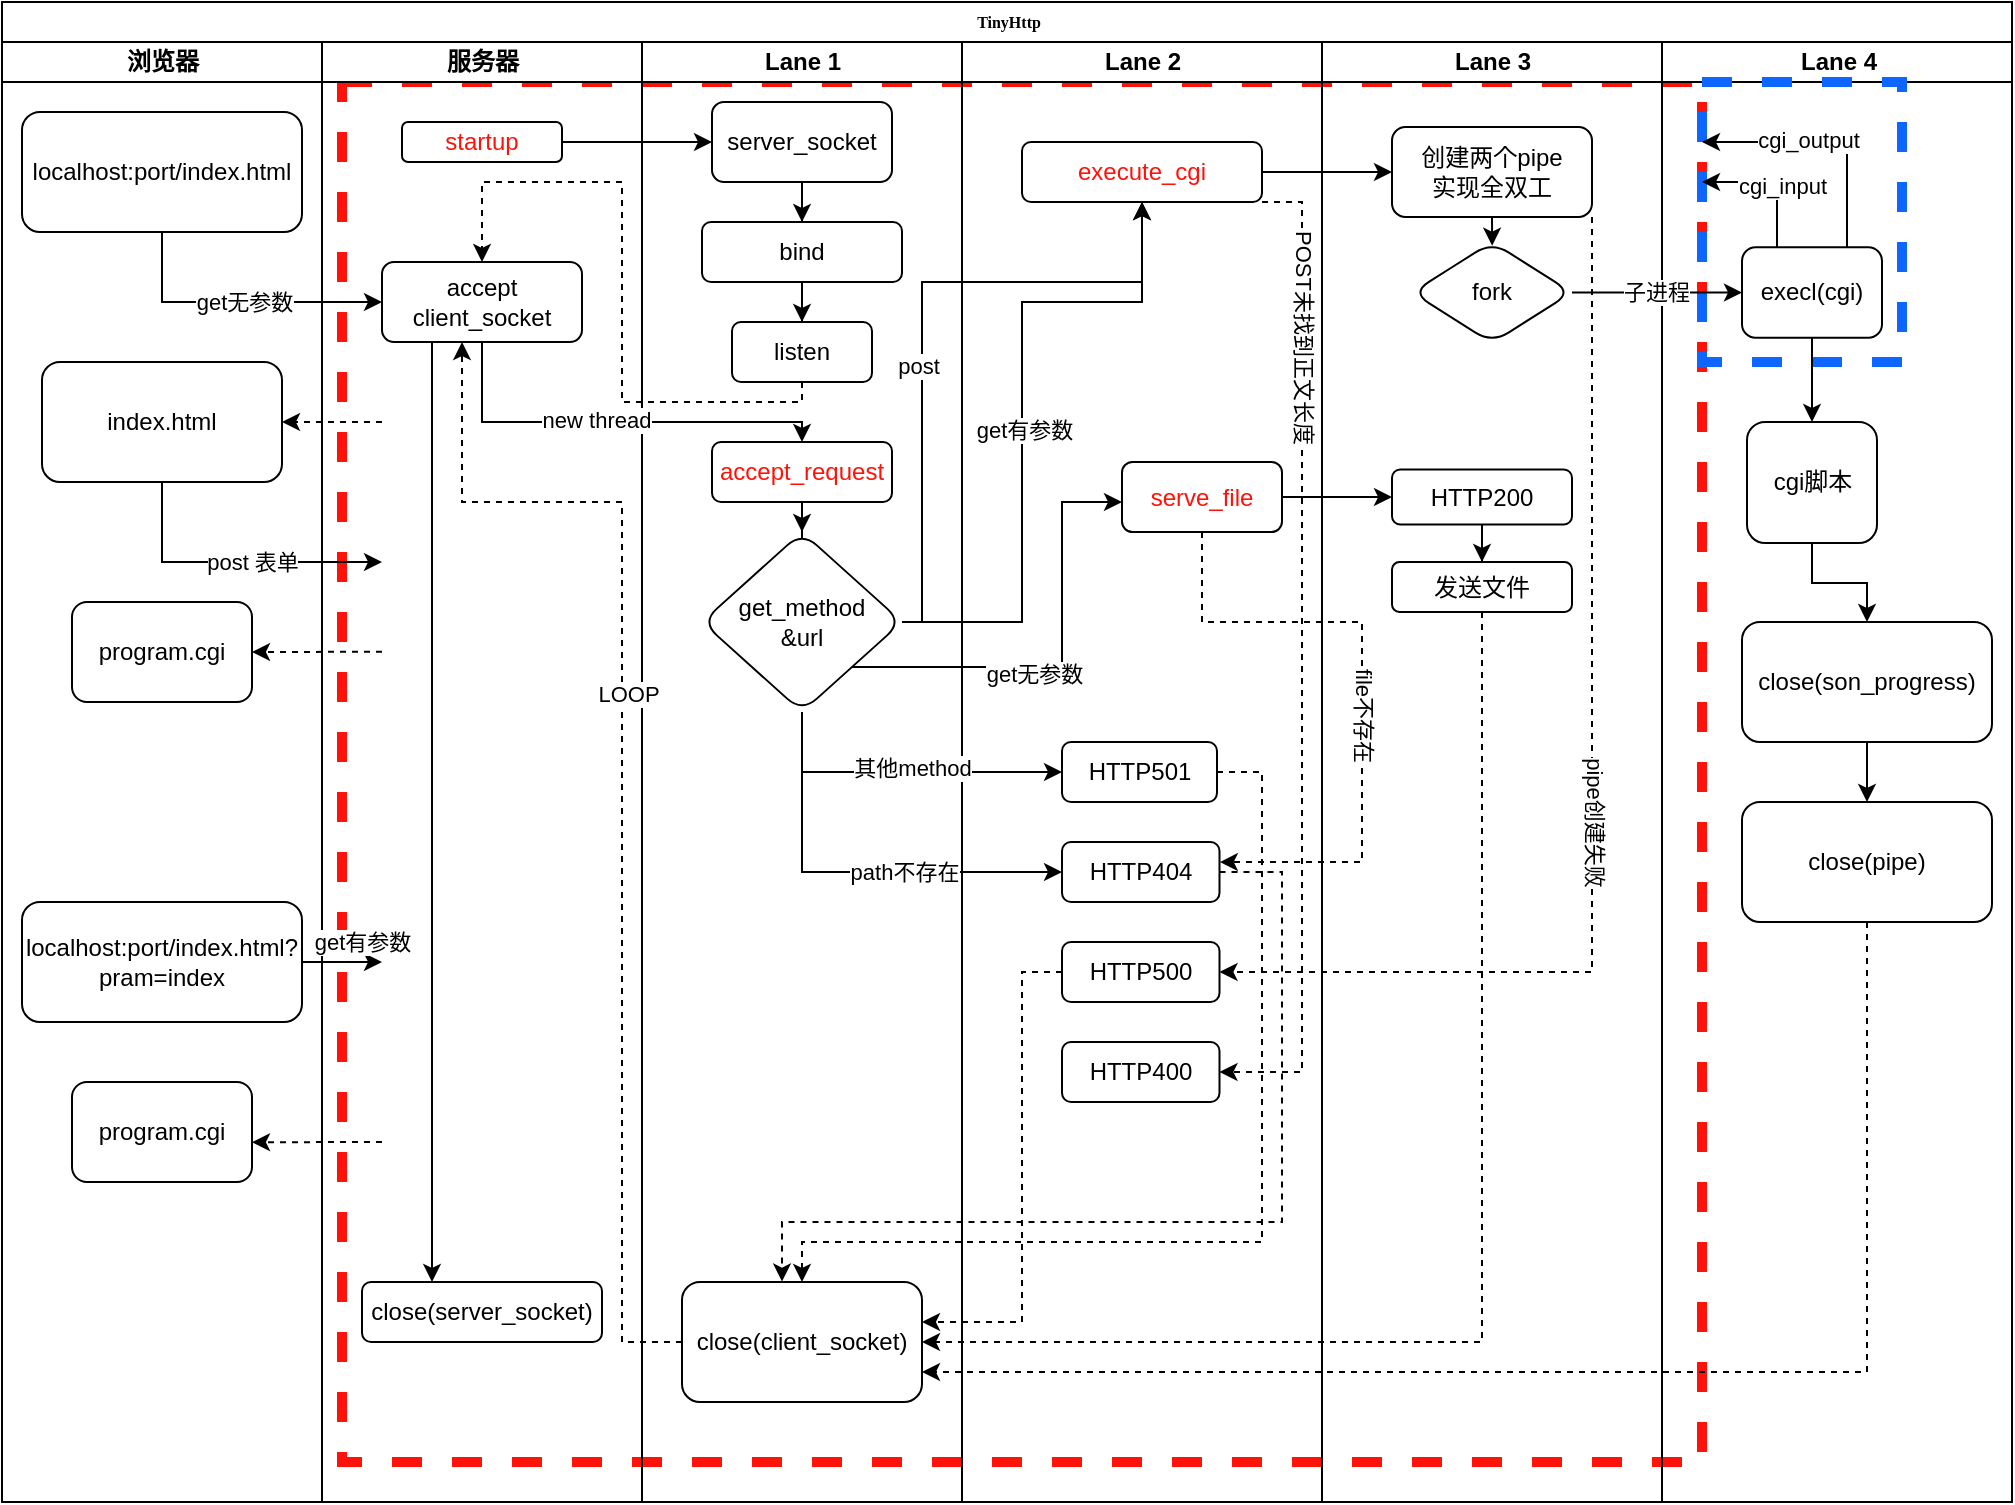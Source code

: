 <mxfile version="21.1.2" type="device">
  <diagram name="Page-1" id="74e2e168-ea6b-b213-b513-2b3c1d86103e">
    <mxGraphModel dx="1283" dy="965" grid="1" gridSize="10" guides="1" tooltips="1" connect="1" arrows="1" fold="1" page="1" pageScale="1" pageWidth="1100" pageHeight="850" background="none" math="0" shadow="0">
      <root>
        <mxCell id="0" />
        <mxCell id="1" parent="0" />
        <mxCell id="Nf1-AD8q59cpjWu1A0Cz-98" value="" style="rounded=0;whiteSpace=wrap;html=1;fillColor=none;strokeColor=#FF120A;dashed=1;strokeWidth=5;movable=0;resizable=0;rotatable=0;deletable=0;editable=0;locked=1;connectable=0;" vertex="1" parent="1">
          <mxGeometry x="240" y="80" width="680" height="690" as="geometry" />
        </mxCell>
        <mxCell id="77e6c97f196da883-1" value="TinyHttp" style="swimlane;html=1;childLayout=stackLayout;startSize=20;rounded=0;shadow=0;labelBackgroundColor=none;strokeWidth=1;fontFamily=Verdana;fontSize=8;align=center;" parent="1" vertex="1">
          <mxGeometry x="70" y="40" width="1005" height="750" as="geometry" />
        </mxCell>
        <mxCell id="77e6c97f196da883-2" value="浏览器" style="swimlane;html=1;startSize=20;" parent="77e6c97f196da883-1" vertex="1">
          <mxGeometry y="20" width="160" height="730" as="geometry" />
        </mxCell>
        <mxCell id="Nf1-AD8q59cpjWu1A0Cz-116" value="localhost:port/index.html" style="rounded=1;whiteSpace=wrap;html=1;" vertex="1" parent="77e6c97f196da883-2">
          <mxGeometry x="10" y="35" width="140" height="60" as="geometry" />
        </mxCell>
        <mxCell id="Nf1-AD8q59cpjWu1A0Cz-123" style="edgeStyle=orthogonalEdgeStyle;rounded=0;orthogonalLoop=1;jettySize=auto;html=1;exitX=0.5;exitY=1;exitDx=0;exitDy=0;" edge="1" parent="77e6c97f196da883-2" source="Nf1-AD8q59cpjWu1A0Cz-121">
          <mxGeometry relative="1" as="geometry">
            <mxPoint x="190" y="260" as="targetPoint" />
            <Array as="points">
              <mxPoint x="80" y="260" />
            </Array>
          </mxGeometry>
        </mxCell>
        <mxCell id="Nf1-AD8q59cpjWu1A0Cz-124" value="post 表单" style="edgeLabel;html=1;align=center;verticalAlign=middle;resizable=0;points=[];" vertex="1" connectable="0" parent="Nf1-AD8q59cpjWu1A0Cz-123">
          <mxGeometry x="-0.137" y="-3" relative="1" as="geometry">
            <mxPoint x="20" y="-3" as="offset" />
          </mxGeometry>
        </mxCell>
        <mxCell id="Nf1-AD8q59cpjWu1A0Cz-121" value="index.html" style="rounded=1;whiteSpace=wrap;html=1;" vertex="1" parent="77e6c97f196da883-2">
          <mxGeometry x="20" y="160" width="120" height="60" as="geometry" />
        </mxCell>
        <mxCell id="Nf1-AD8q59cpjWu1A0Cz-126" value="program.cgi" style="rounded=1;whiteSpace=wrap;html=1;" vertex="1" parent="77e6c97f196da883-2">
          <mxGeometry x="35" y="280" width="90" height="50" as="geometry" />
        </mxCell>
        <mxCell id="Nf1-AD8q59cpjWu1A0Cz-128" value="localhost:port/index.html?pram=index" style="rounded=1;whiteSpace=wrap;html=1;" vertex="1" parent="77e6c97f196da883-2">
          <mxGeometry x="10" y="430" width="140" height="60" as="geometry" />
        </mxCell>
        <mxCell id="Nf1-AD8q59cpjWu1A0Cz-130" value="program.cgi" style="rounded=1;whiteSpace=wrap;html=1;" vertex="1" parent="77e6c97f196da883-2">
          <mxGeometry x="35" y="520" width="90" height="50" as="geometry" />
        </mxCell>
        <mxCell id="77e6c97f196da883-39" style="edgeStyle=orthogonalEdgeStyle;rounded=1;html=1;labelBackgroundColor=none;startArrow=none;startFill=0;startSize=5;endArrow=classicThin;endFill=1;endSize=5;jettySize=auto;orthogonalLoop=1;strokeWidth=1;fontFamily=Verdana;fontSize=8" parent="77e6c97f196da883-1" source="77e6c97f196da883-20" edge="1">
          <mxGeometry relative="1" as="geometry">
            <mxPoint x="670" y="690" as="targetPoint" />
          </mxGeometry>
        </mxCell>
        <mxCell id="77e6c97f196da883-40" style="edgeStyle=orthogonalEdgeStyle;rounded=1;html=1;labelBackgroundColor=none;startArrow=none;startFill=0;startSize=5;endArrow=classicThin;endFill=1;endSize=5;jettySize=auto;orthogonalLoop=1;strokeWidth=1;fontFamily=Verdana;fontSize=8" parent="77e6c97f196da883-1" target="77e6c97f196da883-24" edge="1">
          <mxGeometry relative="1" as="geometry">
            <mxPoint x="770" y="690" as="sourcePoint" />
          </mxGeometry>
        </mxCell>
        <mxCell id="107ba76e4e335f99-1" style="edgeStyle=orthogonalEdgeStyle;rounded=1;html=1;labelBackgroundColor=none;startArrow=none;startFill=0;startSize=5;endArrow=classicThin;endFill=1;endSize=5;jettySize=auto;orthogonalLoop=1;strokeWidth=1;fontFamily=Verdana;fontSize=8" parent="77e6c97f196da883-1" target="77e6c97f196da883-18" edge="1">
          <mxGeometry relative="1" as="geometry">
            <mxPoint x="610" y="450" as="sourcePoint" />
          </mxGeometry>
        </mxCell>
        <mxCell id="107ba76e4e335f99-2" style="edgeStyle=orthogonalEdgeStyle;rounded=1;html=1;labelBackgroundColor=none;startArrow=none;startFill=0;startSize=5;endArrow=classicThin;endFill=1;endSize=5;jettySize=auto;orthogonalLoop=1;strokeWidth=1;fontFamily=Verdana;fontSize=8" parent="77e6c97f196da883-1" target="77e6c97f196da883-14" edge="1">
          <mxGeometry relative="1" as="geometry">
            <Array as="points">
              <mxPoint x="660" y="610" />
              <mxPoint x="660" y="550" />
              <mxPoint x="400" y="550" />
            </Array>
            <mxPoint x="670" y="610" as="sourcePoint" />
          </mxGeometry>
        </mxCell>
        <mxCell id="107ba76e4e335f99-3" style="edgeStyle=orthogonalEdgeStyle;rounded=1;html=1;labelBackgroundColor=none;startArrow=none;startFill=0;startSize=5;endArrow=classicThin;endFill=1;endSize=5;jettySize=auto;orthogonalLoop=1;strokeColor=#000000;strokeWidth=1;fontFamily=Verdana;fontSize=8;fontColor=#000000;" parent="77e6c97f196da883-1" source="77e6c97f196da883-22" edge="1">
          <mxGeometry relative="1" as="geometry">
            <mxPoint x="610" y="610" as="targetPoint" />
          </mxGeometry>
        </mxCell>
        <mxCell id="107ba76e4e335f99-5" style="edgeStyle=orthogonalEdgeStyle;rounded=1;html=1;labelBackgroundColor=none;startArrow=none;startFill=0;startSize=5;endArrow=classicThin;endFill=1;endSize=5;jettySize=auto;orthogonalLoop=1;strokeWidth=1;fontFamily=Verdana;fontSize=8" parent="77e6c97f196da883-1" target="77e6c97f196da883-19" edge="1">
          <mxGeometry relative="1" as="geometry">
            <Array as="points">
              <mxPoint x="80" y="650" />
              <mxPoint x="490" y="650" />
              <mxPoint x="490" y="610" />
            </Array>
            <mxPoint x="80" y="640" as="sourcePoint" />
          </mxGeometry>
        </mxCell>
        <mxCell id="107ba76e4e335f99-6" style="edgeStyle=orthogonalEdgeStyle;rounded=1;html=1;labelBackgroundColor=none;startArrow=none;startFill=0;startSize=5;endArrow=classicThin;endFill=1;endSize=5;jettySize=auto;orthogonalLoop=1;strokeWidth=1;fontFamily=Verdana;fontSize=8" parent="77e6c97f196da883-1" source="77e6c97f196da883-14" edge="1">
          <mxGeometry relative="1" as="geometry">
            <mxPoint x="510" y="610" as="targetPoint" />
          </mxGeometry>
        </mxCell>
        <mxCell id="77e6c97f196da883-3" value="服务器" style="swimlane;html=1;startSize=20;" parent="77e6c97f196da883-1" vertex="1">
          <mxGeometry x="160" y="20" width="160" height="730" as="geometry" />
        </mxCell>
        <mxCell id="Nf1-AD8q59cpjWu1A0Cz-1" value="&lt;font color=&quot;#ff120a&quot;&gt;startup&lt;/font&gt;" style="rounded=1;whiteSpace=wrap;html=1;" vertex="1" parent="77e6c97f196da883-3">
          <mxGeometry x="40" y="40" width="80" height="20" as="geometry" />
        </mxCell>
        <mxCell id="Nf1-AD8q59cpjWu1A0Cz-49" value="" style="edgeStyle=orthogonalEdgeStyle;rounded=0;orthogonalLoop=1;jettySize=auto;html=1;exitX=0.25;exitY=1;exitDx=0;exitDy=0;" edge="1" parent="77e6c97f196da883-3" source="Nf1-AD8q59cpjWu1A0Cz-8" target="Nf1-AD8q59cpjWu1A0Cz-48">
          <mxGeometry relative="1" as="geometry">
            <Array as="points">
              <mxPoint x="55" y="380" />
              <mxPoint x="55" y="380" />
            </Array>
          </mxGeometry>
        </mxCell>
        <mxCell id="Nf1-AD8q59cpjWu1A0Cz-8" value="accept&lt;br&gt;client_socket" style="whiteSpace=wrap;html=1;rounded=1;" vertex="1" parent="77e6c97f196da883-3">
          <mxGeometry x="30" y="110" width="100" height="40" as="geometry" />
        </mxCell>
        <mxCell id="Nf1-AD8q59cpjWu1A0Cz-48" value="close(server_socket)" style="whiteSpace=wrap;html=1;rounded=1;" vertex="1" parent="77e6c97f196da883-3">
          <mxGeometry x="20" y="620" width="120" height="30" as="geometry" />
        </mxCell>
        <mxCell id="Nf1-AD8q59cpjWu1A0Cz-125" value="" style="endArrow=classic;html=1;rounded=0;dashed=1;entryX=1;entryY=0.5;entryDx=0;entryDy=0;" edge="1" parent="77e6c97f196da883-3" target="Nf1-AD8q59cpjWu1A0Cz-126">
          <mxGeometry width="50" height="50" relative="1" as="geometry">
            <mxPoint x="30" y="304.88" as="sourcePoint" />
            <mxPoint x="-25" y="305.12" as="targetPoint" />
            <Array as="points">
              <mxPoint x="30" y="304.88" />
            </Array>
          </mxGeometry>
        </mxCell>
        <mxCell id="Nf1-AD8q59cpjWu1A0Cz-131" value="" style="endArrow=classic;html=1;rounded=0;dashed=1;entryX=1;entryY=0.5;entryDx=0;entryDy=0;" edge="1" parent="77e6c97f196da883-3">
          <mxGeometry width="50" height="50" relative="1" as="geometry">
            <mxPoint x="30" y="550" as="sourcePoint" />
            <mxPoint x="-35" y="550.12" as="targetPoint" />
            <Array as="points">
              <mxPoint x="30" y="550" />
            </Array>
          </mxGeometry>
        </mxCell>
        <mxCell id="77e6c97f196da883-4" value="Lane 1" style="swimlane;html=1;startSize=20;" parent="77e6c97f196da883-1" vertex="1">
          <mxGeometry x="320" y="20" width="160" height="730" as="geometry" />
        </mxCell>
        <mxCell id="Nf1-AD8q59cpjWu1A0Cz-5" value="" style="edgeStyle=orthogonalEdgeStyle;rounded=0;orthogonalLoop=1;jettySize=auto;html=1;" edge="1" parent="77e6c97f196da883-4" source="Nf1-AD8q59cpjWu1A0Cz-3" target="Nf1-AD8q59cpjWu1A0Cz-4">
          <mxGeometry relative="1" as="geometry" />
        </mxCell>
        <mxCell id="Nf1-AD8q59cpjWu1A0Cz-3" value="server_socket" style="rounded=1;whiteSpace=wrap;html=1;" vertex="1" parent="77e6c97f196da883-4">
          <mxGeometry x="35" y="30" width="90" height="40" as="geometry" />
        </mxCell>
        <mxCell id="Nf1-AD8q59cpjWu1A0Cz-7" value="" style="edgeStyle=orthogonalEdgeStyle;rounded=0;orthogonalLoop=1;jettySize=auto;html=1;" edge="1" parent="77e6c97f196da883-4" source="Nf1-AD8q59cpjWu1A0Cz-4" target="Nf1-AD8q59cpjWu1A0Cz-6">
          <mxGeometry relative="1" as="geometry" />
        </mxCell>
        <mxCell id="Nf1-AD8q59cpjWu1A0Cz-4" value="bind" style="rounded=1;whiteSpace=wrap;html=1;" vertex="1" parent="77e6c97f196da883-4">
          <mxGeometry x="30" y="90" width="100" height="30" as="geometry" />
        </mxCell>
        <mxCell id="Nf1-AD8q59cpjWu1A0Cz-6" value="listen" style="whiteSpace=wrap;html=1;rounded=1;" vertex="1" parent="77e6c97f196da883-4">
          <mxGeometry x="45" y="140" width="70" height="30" as="geometry" />
        </mxCell>
        <mxCell id="Nf1-AD8q59cpjWu1A0Cz-24" value="" style="edgeStyle=orthogonalEdgeStyle;rounded=0;orthogonalLoop=1;jettySize=auto;html=1;" edge="1" parent="77e6c97f196da883-4" source="Nf1-AD8q59cpjWu1A0Cz-12" target="Nf1-AD8q59cpjWu1A0Cz-23">
          <mxGeometry relative="1" as="geometry" />
        </mxCell>
        <mxCell id="Nf1-AD8q59cpjWu1A0Cz-12" value="&lt;font color=&quot;#ff120a&quot;&gt;accept_request&lt;/font&gt;" style="whiteSpace=wrap;html=1;rounded=1;" vertex="1" parent="77e6c97f196da883-4">
          <mxGeometry x="35" y="200" width="90" height="30" as="geometry" />
        </mxCell>
        <mxCell id="Nf1-AD8q59cpjWu1A0Cz-23" value="get_method&lt;br&gt;&amp;amp;url" style="rhombus;whiteSpace=wrap;html=1;rounded=1;" vertex="1" parent="77e6c97f196da883-4">
          <mxGeometry x="30" y="245" width="100" height="90" as="geometry" />
        </mxCell>
        <mxCell id="Nf1-AD8q59cpjWu1A0Cz-42" value="close(client_socket)" style="rounded=1;whiteSpace=wrap;html=1;" vertex="1" parent="77e6c97f196da883-4">
          <mxGeometry x="20" y="620" width="120" height="60" as="geometry" />
        </mxCell>
        <mxCell id="77e6c97f196da883-5" value="Lane 2" style="swimlane;html=1;startSize=20;" parent="77e6c97f196da883-1" vertex="1">
          <mxGeometry x="480" y="20" width="180" height="730" as="geometry" />
        </mxCell>
        <mxCell id="77e6c97f196da883-35" style="edgeStyle=orthogonalEdgeStyle;rounded=1;html=1;labelBackgroundColor=none;startArrow=none;startFill=0;startSize=5;endArrow=classicThin;endFill=1;endSize=5;jettySize=auto;orthogonalLoop=1;strokeWidth=1;fontFamily=Verdana;fontSize=8" parent="77e6c97f196da883-5" target="77e6c97f196da883-17" edge="1">
          <mxGeometry relative="1" as="geometry">
            <mxPoint x="80" y="380" as="sourcePoint" />
          </mxGeometry>
        </mxCell>
        <mxCell id="77e6c97f196da883-36" style="edgeStyle=orthogonalEdgeStyle;rounded=1;html=1;labelBackgroundColor=none;startArrow=none;startFill=0;startSize=5;endArrow=classicThin;endFill=1;endSize=5;jettySize=auto;orthogonalLoop=1;strokeWidth=1;fontFamily=Verdana;fontSize=8" parent="77e6c97f196da883-5" target="77e6c97f196da883-20" edge="1">
          <mxGeometry relative="1" as="geometry">
            <mxPoint x="80" y="620" as="sourcePoint" />
          </mxGeometry>
        </mxCell>
        <mxCell id="Nf1-AD8q59cpjWu1A0Cz-25" value="&lt;font color=&quot;#ff120a&quot;&gt;execute_cgi&lt;/font&gt;" style="whiteSpace=wrap;html=1;rounded=1;" vertex="1" parent="77e6c97f196da883-5">
          <mxGeometry x="30" y="50" width="120" height="30" as="geometry" />
        </mxCell>
        <mxCell id="Nf1-AD8q59cpjWu1A0Cz-38" value="HTTP501" style="whiteSpace=wrap;html=1;rounded=1;" vertex="1" parent="77e6c97f196da883-5">
          <mxGeometry x="50" y="350" width="77.5" height="30" as="geometry" />
        </mxCell>
        <mxCell id="Nf1-AD8q59cpjWu1A0Cz-60" value="HTTP404" style="rounded=1;whiteSpace=wrap;html=1;" vertex="1" parent="77e6c97f196da883-5">
          <mxGeometry x="50" y="400" width="78.75" height="30" as="geometry" />
        </mxCell>
        <mxCell id="Nf1-AD8q59cpjWu1A0Cz-71" style="edgeStyle=orthogonalEdgeStyle;rounded=0;orthogonalLoop=1;jettySize=auto;html=1;exitX=0.5;exitY=1;exitDx=0;exitDy=0;dashed=1;entryX=1.002;entryY=0.334;entryDx=0;entryDy=0;entryPerimeter=0;" edge="1" parent="77e6c97f196da883-5" source="Nf1-AD8q59cpjWu1A0Cz-52" target="Nf1-AD8q59cpjWu1A0Cz-60">
          <mxGeometry relative="1" as="geometry">
            <mxPoint x="130" y="410" as="targetPoint" />
            <Array as="points">
              <mxPoint x="120" y="290" />
              <mxPoint x="200" y="290" />
              <mxPoint x="200" y="410" />
            </Array>
          </mxGeometry>
        </mxCell>
        <mxCell id="Nf1-AD8q59cpjWu1A0Cz-72" value="file不存在" style="edgeLabel;html=1;align=center;verticalAlign=middle;resizable=0;points=[];rotation=90;" vertex="1" connectable="0" parent="Nf1-AD8q59cpjWu1A0Cz-71">
          <mxGeometry x="0.081" y="1" relative="1" as="geometry">
            <mxPoint as="offset" />
          </mxGeometry>
        </mxCell>
        <mxCell id="Nf1-AD8q59cpjWu1A0Cz-52" value="&lt;font color=&quot;#ff120a&quot;&gt;serve_file&lt;/font&gt;" style="rounded=1;whiteSpace=wrap;html=1;" vertex="1" parent="77e6c97f196da883-5">
          <mxGeometry x="80" y="210" width="80" height="35" as="geometry" />
        </mxCell>
        <mxCell id="77e6c97f196da883-6" value="Lane 3" style="swimlane;html=1;startSize=20;" parent="77e6c97f196da883-1" vertex="1">
          <mxGeometry x="660" y="20" width="170" height="730" as="geometry" />
        </mxCell>
        <mxCell id="77e6c97f196da883-38" style="edgeStyle=orthogonalEdgeStyle;rounded=1;html=1;labelBackgroundColor=none;startArrow=none;startFill=0;startSize=5;endArrow=classicThin;endFill=1;endSize=5;jettySize=auto;orthogonalLoop=1;strokeWidth=1;fontFamily=Verdana;fontSize=8" parent="77e6c97f196da883-6" target="77e6c97f196da883-22" edge="1">
          <mxGeometry relative="1" as="geometry">
            <mxPoint x="80" y="540" as="sourcePoint" />
          </mxGeometry>
        </mxCell>
        <mxCell id="Nf1-AD8q59cpjWu1A0Cz-75" value="" style="edgeStyle=orthogonalEdgeStyle;rounded=0;orthogonalLoop=1;jettySize=auto;html=1;" edge="1" parent="77e6c97f196da883-6" source="Nf1-AD8q59cpjWu1A0Cz-69" target="Nf1-AD8q59cpjWu1A0Cz-74">
          <mxGeometry relative="1" as="geometry" />
        </mxCell>
        <mxCell id="Nf1-AD8q59cpjWu1A0Cz-69" value="HTTP200" style="whiteSpace=wrap;html=1;rounded=1;" vertex="1" parent="77e6c97f196da883-6">
          <mxGeometry x="35" y="213.75" width="90" height="27.5" as="geometry" />
        </mxCell>
        <mxCell id="Nf1-AD8q59cpjWu1A0Cz-74" value="发送文件" style="whiteSpace=wrap;html=1;rounded=1;" vertex="1" parent="77e6c97f196da883-6">
          <mxGeometry x="35" y="260" width="90" height="25" as="geometry" />
        </mxCell>
        <mxCell id="Nf1-AD8q59cpjWu1A0Cz-84" style="edgeStyle=orthogonalEdgeStyle;rounded=0;orthogonalLoop=1;jettySize=auto;html=1;exitX=0.5;exitY=1;exitDx=0;exitDy=0;entryX=0.501;entryY=0.037;entryDx=0;entryDy=0;entryPerimeter=0;" edge="1" parent="77e6c97f196da883-6" source="Nf1-AD8q59cpjWu1A0Cz-77" target="Nf1-AD8q59cpjWu1A0Cz-79">
          <mxGeometry relative="1" as="geometry" />
        </mxCell>
        <mxCell id="Nf1-AD8q59cpjWu1A0Cz-77" value="创建两个pipe&lt;br&gt;实现全双工" style="whiteSpace=wrap;html=1;rounded=1;" vertex="1" parent="77e6c97f196da883-6">
          <mxGeometry x="35" y="42.5" width="100" height="45" as="geometry" />
        </mxCell>
        <mxCell id="Nf1-AD8q59cpjWu1A0Cz-79" value="fork" style="rhombus;whiteSpace=wrap;html=1;rounded=1;" vertex="1" parent="77e6c97f196da883-6">
          <mxGeometry x="45" y="100" width="80" height="50.5" as="geometry" />
        </mxCell>
        <mxCell id="77e6c97f196da883-7" value="Lane 4" style="swimlane;html=1;startSize=20;" parent="77e6c97f196da883-1" vertex="1">
          <mxGeometry x="830" y="20" width="175" height="730" as="geometry" />
        </mxCell>
        <mxCell id="Nf1-AD8q59cpjWu1A0Cz-101" value="" style="rounded=0;whiteSpace=wrap;html=1;fillColor=none;strokeColor=#0D66FF;dashed=1;strokeWidth=5;movable=0;resizable=0;rotatable=0;deletable=0;editable=0;locked=1;connectable=0;" vertex="1" parent="77e6c97f196da883-7">
          <mxGeometry x="20" y="20" width="100" height="140" as="geometry" />
        </mxCell>
        <mxCell id="Nf1-AD8q59cpjWu1A0Cz-90" style="edgeStyle=orthogonalEdgeStyle;rounded=0;orthogonalLoop=1;jettySize=auto;html=1;exitX=0.25;exitY=0;exitDx=0;exitDy=0;strokeColor=default;endArrow=classic;endFill=1;" edge="1" parent="77e6c97f196da883-7" source="Nf1-AD8q59cpjWu1A0Cz-87">
          <mxGeometry relative="1" as="geometry">
            <mxPoint x="20" y="70" as="targetPoint" />
            <Array as="points">
              <mxPoint x="58" y="70" />
            </Array>
          </mxGeometry>
        </mxCell>
        <mxCell id="Nf1-AD8q59cpjWu1A0Cz-91" style="edgeStyle=orthogonalEdgeStyle;rounded=0;orthogonalLoop=1;jettySize=auto;html=1;exitX=0.75;exitY=0;exitDx=0;exitDy=0;" edge="1" parent="77e6c97f196da883-7" source="Nf1-AD8q59cpjWu1A0Cz-87">
          <mxGeometry relative="1" as="geometry">
            <mxPoint x="20" y="50" as="targetPoint" />
            <Array as="points">
              <mxPoint x="92" y="50" />
            </Array>
          </mxGeometry>
        </mxCell>
        <mxCell id="Nf1-AD8q59cpjWu1A0Cz-92" value="cgi_input" style="edgeLabel;html=1;align=center;verticalAlign=middle;resizable=0;points=[];" vertex="1" connectable="0" parent="Nf1-AD8q59cpjWu1A0Cz-91">
          <mxGeometry x="0.536" y="22" relative="1" as="geometry">
            <mxPoint x="11" as="offset" />
          </mxGeometry>
        </mxCell>
        <mxCell id="Nf1-AD8q59cpjWu1A0Cz-93" value="cgi_output" style="edgeLabel;html=1;align=center;verticalAlign=middle;resizable=0;points=[];" vertex="1" connectable="0" parent="Nf1-AD8q59cpjWu1A0Cz-91">
          <mxGeometry x="0.154" y="-1" relative="1" as="geometry">
            <mxPoint as="offset" />
          </mxGeometry>
        </mxCell>
        <mxCell id="Nf1-AD8q59cpjWu1A0Cz-100" value="" style="edgeStyle=orthogonalEdgeStyle;rounded=0;orthogonalLoop=1;jettySize=auto;html=1;" edge="1" parent="77e6c97f196da883-7" source="Nf1-AD8q59cpjWu1A0Cz-87" target="Nf1-AD8q59cpjWu1A0Cz-99">
          <mxGeometry relative="1" as="geometry" />
        </mxCell>
        <mxCell id="Nf1-AD8q59cpjWu1A0Cz-87" value="execl(cgi)" style="rounded=1;whiteSpace=wrap;html=1;" vertex="1" parent="77e6c97f196da883-7">
          <mxGeometry x="40" y="102.62" width="70" height="45.25" as="geometry" />
        </mxCell>
        <mxCell id="Nf1-AD8q59cpjWu1A0Cz-104" value="" style="edgeStyle=orthogonalEdgeStyle;rounded=0;orthogonalLoop=1;jettySize=auto;html=1;" edge="1" parent="77e6c97f196da883-7" source="Nf1-AD8q59cpjWu1A0Cz-99" target="Nf1-AD8q59cpjWu1A0Cz-103">
          <mxGeometry relative="1" as="geometry" />
        </mxCell>
        <mxCell id="Nf1-AD8q59cpjWu1A0Cz-99" value="cgi脚本" style="whiteSpace=wrap;html=1;rounded=1;" vertex="1" parent="77e6c97f196da883-7">
          <mxGeometry x="42.5" y="190" width="65" height="60.5" as="geometry" />
        </mxCell>
        <mxCell id="Nf1-AD8q59cpjWu1A0Cz-112" style="edgeStyle=orthogonalEdgeStyle;rounded=0;orthogonalLoop=1;jettySize=auto;html=1;exitX=0.5;exitY=1;exitDx=0;exitDy=0;entryX=0.5;entryY=0;entryDx=0;entryDy=0;" edge="1" parent="77e6c97f196da883-7" source="Nf1-AD8q59cpjWu1A0Cz-103" target="Nf1-AD8q59cpjWu1A0Cz-111">
          <mxGeometry relative="1" as="geometry" />
        </mxCell>
        <mxCell id="Nf1-AD8q59cpjWu1A0Cz-103" value="close(son_progress)" style="whiteSpace=wrap;html=1;rounded=1;" vertex="1" parent="77e6c97f196da883-7">
          <mxGeometry x="40" y="290" width="125" height="60" as="geometry" />
        </mxCell>
        <mxCell id="Nf1-AD8q59cpjWu1A0Cz-111" value="close(pipe)" style="whiteSpace=wrap;html=1;rounded=1;" vertex="1" parent="77e6c97f196da883-7">
          <mxGeometry x="40" y="380" width="125" height="60" as="geometry" />
        </mxCell>
        <mxCell id="Nf1-AD8q59cpjWu1A0Cz-9" value="" style="edgeStyle=orthogonalEdgeStyle;rounded=0;orthogonalLoop=1;jettySize=auto;html=1;dashed=1;entryX=0.5;entryY=0;entryDx=0;entryDy=0;" edge="1" parent="77e6c97f196da883-1" source="Nf1-AD8q59cpjWu1A0Cz-6" target="Nf1-AD8q59cpjWu1A0Cz-8">
          <mxGeometry relative="1" as="geometry">
            <Array as="points">
              <mxPoint x="400" y="200" />
              <mxPoint x="310" y="200" />
              <mxPoint x="310" y="90" />
              <mxPoint x="240" y="90" />
            </Array>
          </mxGeometry>
        </mxCell>
        <mxCell id="Nf1-AD8q59cpjWu1A0Cz-10" value="" style="edgeStyle=orthogonalEdgeStyle;rounded=0;orthogonalLoop=1;jettySize=auto;html=1;" edge="1" parent="77e6c97f196da883-1" source="Nf1-AD8q59cpjWu1A0Cz-1" target="Nf1-AD8q59cpjWu1A0Cz-3">
          <mxGeometry relative="1" as="geometry" />
        </mxCell>
        <mxCell id="Nf1-AD8q59cpjWu1A0Cz-13" value="" style="edgeStyle=orthogonalEdgeStyle;rounded=0;orthogonalLoop=1;jettySize=auto;html=1;" edge="1" parent="77e6c97f196da883-1" source="Nf1-AD8q59cpjWu1A0Cz-8" target="Nf1-AD8q59cpjWu1A0Cz-12">
          <mxGeometry relative="1" as="geometry">
            <Array as="points">
              <mxPoint x="240" y="210" />
              <mxPoint x="400" y="210" />
            </Array>
          </mxGeometry>
        </mxCell>
        <mxCell id="Nf1-AD8q59cpjWu1A0Cz-14" value="new thread" style="edgeLabel;html=1;align=center;verticalAlign=middle;resizable=0;points=[];" vertex="1" connectable="0" parent="Nf1-AD8q59cpjWu1A0Cz-13">
          <mxGeometry x="-0.074" y="1" relative="1" as="geometry">
            <mxPoint as="offset" />
          </mxGeometry>
        </mxCell>
        <mxCell id="Nf1-AD8q59cpjWu1A0Cz-26" value="" style="edgeStyle=orthogonalEdgeStyle;rounded=0;orthogonalLoop=1;jettySize=auto;html=1;" edge="1" parent="77e6c97f196da883-1" source="Nf1-AD8q59cpjWu1A0Cz-23" target="Nf1-AD8q59cpjWu1A0Cz-25">
          <mxGeometry relative="1" as="geometry">
            <Array as="points">
              <mxPoint x="460" y="310" />
              <mxPoint x="460" y="140" />
              <mxPoint x="570" y="140" />
            </Array>
          </mxGeometry>
        </mxCell>
        <mxCell id="Nf1-AD8q59cpjWu1A0Cz-27" value="post" style="edgeLabel;html=1;align=center;verticalAlign=middle;resizable=0;points=[];" vertex="1" connectable="0" parent="Nf1-AD8q59cpjWu1A0Cz-26">
          <mxGeometry x="-0.16" y="2" relative="1" as="geometry">
            <mxPoint as="offset" />
          </mxGeometry>
        </mxCell>
        <mxCell id="Nf1-AD8q59cpjWu1A0Cz-31" value="" style="edgeStyle=orthogonalEdgeStyle;rounded=0;orthogonalLoop=1;jettySize=auto;html=1;exitX=1;exitY=0.5;exitDx=0;exitDy=0;entryX=0.5;entryY=1;entryDx=0;entryDy=0;" edge="1" parent="77e6c97f196da883-1" source="Nf1-AD8q59cpjWu1A0Cz-23" target="Nf1-AD8q59cpjWu1A0Cz-25">
          <mxGeometry relative="1" as="geometry">
            <mxPoint x="570.059" y="210" as="targetPoint" />
            <Array as="points">
              <mxPoint x="510" y="310" />
              <mxPoint x="510" y="150" />
              <mxPoint x="570" y="150" />
            </Array>
          </mxGeometry>
        </mxCell>
        <mxCell id="Nf1-AD8q59cpjWu1A0Cz-32" value="get有参数" style="edgeLabel;html=1;align=center;verticalAlign=middle;resizable=0;points=[];" vertex="1" connectable="0" parent="Nf1-AD8q59cpjWu1A0Cz-31">
          <mxGeometry x="-0.056" y="-1" relative="1" as="geometry">
            <mxPoint as="offset" />
          </mxGeometry>
        </mxCell>
        <mxCell id="Nf1-AD8q59cpjWu1A0Cz-39" style="edgeStyle=orthogonalEdgeStyle;rounded=0;orthogonalLoop=1;jettySize=auto;html=1;exitX=0.5;exitY=1;exitDx=0;exitDy=0;entryX=0;entryY=0.5;entryDx=0;entryDy=0;" edge="1" parent="77e6c97f196da883-1" source="Nf1-AD8q59cpjWu1A0Cz-23" target="Nf1-AD8q59cpjWu1A0Cz-38">
          <mxGeometry relative="1" as="geometry">
            <mxPoint x="510" y="300" as="targetPoint" />
            <Array as="points" />
          </mxGeometry>
        </mxCell>
        <mxCell id="Nf1-AD8q59cpjWu1A0Cz-41" value="其他method" style="edgeLabel;html=1;align=center;verticalAlign=middle;resizable=0;points=[];" vertex="1" connectable="0" parent="Nf1-AD8q59cpjWu1A0Cz-39">
          <mxGeometry x="0.063" y="2" relative="1" as="geometry">
            <mxPoint as="offset" />
          </mxGeometry>
        </mxCell>
        <mxCell id="Nf1-AD8q59cpjWu1A0Cz-43" style="edgeStyle=orthogonalEdgeStyle;rounded=0;orthogonalLoop=1;jettySize=auto;html=1;entryX=0.5;entryY=0;entryDx=0;entryDy=0;dashed=1;exitX=1;exitY=0.5;exitDx=0;exitDy=0;" edge="1" parent="77e6c97f196da883-1" source="Nf1-AD8q59cpjWu1A0Cz-38" target="Nf1-AD8q59cpjWu1A0Cz-42">
          <mxGeometry relative="1" as="geometry">
            <Array as="points">
              <mxPoint x="630" y="385" />
              <mxPoint x="630" y="620" />
              <mxPoint x="400" y="620" />
            </Array>
          </mxGeometry>
        </mxCell>
        <mxCell id="Nf1-AD8q59cpjWu1A0Cz-44" style="edgeStyle=orthogonalEdgeStyle;rounded=0;orthogonalLoop=1;jettySize=auto;html=1;exitX=0;exitY=0.5;exitDx=0;exitDy=0;dashed=1;" edge="1" parent="77e6c97f196da883-1" source="Nf1-AD8q59cpjWu1A0Cz-42" target="Nf1-AD8q59cpjWu1A0Cz-8">
          <mxGeometry relative="1" as="geometry">
            <mxPoint x="230" y="170" as="targetPoint" />
            <Array as="points">
              <mxPoint x="310" y="670" />
              <mxPoint x="310" y="250" />
              <mxPoint x="230" y="250" />
            </Array>
          </mxGeometry>
        </mxCell>
        <mxCell id="Nf1-AD8q59cpjWu1A0Cz-45" value="LOOP" style="edgeLabel;html=1;align=center;verticalAlign=middle;resizable=0;points=[];" vertex="1" connectable="0" parent="Nf1-AD8q59cpjWu1A0Cz-44">
          <mxGeometry x="0.162" y="-3" relative="1" as="geometry">
            <mxPoint as="offset" />
          </mxGeometry>
        </mxCell>
        <mxCell id="Nf1-AD8q59cpjWu1A0Cz-61" value="" style="edgeStyle=orthogonalEdgeStyle;rounded=0;orthogonalLoop=1;jettySize=auto;html=1;entryX=0;entryY=0.5;entryDx=0;entryDy=0;" edge="1" parent="77e6c97f196da883-1" source="Nf1-AD8q59cpjWu1A0Cz-23" target="Nf1-AD8q59cpjWu1A0Cz-60">
          <mxGeometry relative="1" as="geometry">
            <mxPoint x="517" y="510" as="targetPoint" />
            <Array as="points">
              <mxPoint x="400" y="435" />
            </Array>
          </mxGeometry>
        </mxCell>
        <mxCell id="Nf1-AD8q59cpjWu1A0Cz-65" value="path不存在" style="edgeLabel;html=1;align=center;verticalAlign=middle;resizable=0;points=[];" vertex="1" connectable="0" parent="Nf1-AD8q59cpjWu1A0Cz-61">
          <mxGeometry x="0.248" relative="1" as="geometry">
            <mxPoint as="offset" />
          </mxGeometry>
        </mxCell>
        <mxCell id="Nf1-AD8q59cpjWu1A0Cz-66" style="edgeStyle=orthogonalEdgeStyle;rounded=0;orthogonalLoop=1;jettySize=auto;html=1;exitX=1;exitY=1;exitDx=0;exitDy=0;" edge="1" parent="77e6c97f196da883-1" source="Nf1-AD8q59cpjWu1A0Cz-23">
          <mxGeometry relative="1" as="geometry">
            <mxPoint x="560" y="250" as="targetPoint" />
            <Array as="points">
              <mxPoint x="530" y="333" />
              <mxPoint x="530" y="250" />
              <mxPoint x="560" y="250" />
            </Array>
          </mxGeometry>
        </mxCell>
        <mxCell id="Nf1-AD8q59cpjWu1A0Cz-67" value="get无参数" style="edgeLabel;html=1;align=center;verticalAlign=middle;resizable=0;points=[];" vertex="1" connectable="0" parent="Nf1-AD8q59cpjWu1A0Cz-66">
          <mxGeometry x="-0.166" y="-3" relative="1" as="geometry">
            <mxPoint as="offset" />
          </mxGeometry>
        </mxCell>
        <mxCell id="Nf1-AD8q59cpjWu1A0Cz-68" style="edgeStyle=orthogonalEdgeStyle;rounded=0;orthogonalLoop=1;jettySize=auto;html=1;dashed=1;entryX=0.414;entryY=-0.003;entryDx=0;entryDy=0;entryPerimeter=0;" edge="1" parent="77e6c97f196da883-1" source="Nf1-AD8q59cpjWu1A0Cz-60" target="Nf1-AD8q59cpjWu1A0Cz-42">
          <mxGeometry relative="1" as="geometry">
            <mxPoint x="370" y="610" as="targetPoint" />
            <Array as="points">
              <mxPoint x="640" y="435" />
              <mxPoint x="640" y="610" />
              <mxPoint x="390" y="610" />
              <mxPoint x="390" y="640" />
            </Array>
          </mxGeometry>
        </mxCell>
        <mxCell id="Nf1-AD8q59cpjWu1A0Cz-70" value="" style="edgeStyle=orthogonalEdgeStyle;rounded=0;orthogonalLoop=1;jettySize=auto;html=1;" edge="1" parent="77e6c97f196da883-1" source="Nf1-AD8q59cpjWu1A0Cz-52" target="Nf1-AD8q59cpjWu1A0Cz-69">
          <mxGeometry relative="1" as="geometry" />
        </mxCell>
        <mxCell id="Nf1-AD8q59cpjWu1A0Cz-76" style="edgeStyle=orthogonalEdgeStyle;rounded=0;orthogonalLoop=1;jettySize=auto;html=1;exitX=0.5;exitY=1;exitDx=0;exitDy=0;entryX=1;entryY=0.5;entryDx=0;entryDy=0;dashed=1;" edge="1" parent="77e6c97f196da883-1" source="Nf1-AD8q59cpjWu1A0Cz-74" target="Nf1-AD8q59cpjWu1A0Cz-42">
          <mxGeometry relative="1" as="geometry">
            <mxPoint x="740.526" y="540" as="targetPoint" />
          </mxGeometry>
        </mxCell>
        <mxCell id="Nf1-AD8q59cpjWu1A0Cz-78" value="" style="edgeStyle=orthogonalEdgeStyle;rounded=0;orthogonalLoop=1;jettySize=auto;html=1;" edge="1" parent="77e6c97f196da883-1" source="Nf1-AD8q59cpjWu1A0Cz-25" target="Nf1-AD8q59cpjWu1A0Cz-77">
          <mxGeometry relative="1" as="geometry" />
        </mxCell>
        <mxCell id="Nf1-AD8q59cpjWu1A0Cz-88" value="子进程" style="edgeStyle=orthogonalEdgeStyle;rounded=0;orthogonalLoop=1;jettySize=auto;html=1;exitX=1;exitY=0.5;exitDx=0;exitDy=0;entryX=0;entryY=0.5;entryDx=0;entryDy=0;" edge="1" parent="77e6c97f196da883-1" source="Nf1-AD8q59cpjWu1A0Cz-79" target="Nf1-AD8q59cpjWu1A0Cz-87">
          <mxGeometry relative="1" as="geometry" />
        </mxCell>
        <mxCell id="Nf1-AD8q59cpjWu1A0Cz-106" style="edgeStyle=orthogonalEdgeStyle;rounded=0;orthogonalLoop=1;jettySize=auto;html=1;exitX=0.5;exitY=1;exitDx=0;exitDy=0;entryX=1;entryY=0.75;entryDx=0;entryDy=0;dashed=1;" edge="1" parent="77e6c97f196da883-1" source="Nf1-AD8q59cpjWu1A0Cz-111" target="Nf1-AD8q59cpjWu1A0Cz-42">
          <mxGeometry relative="1" as="geometry" />
        </mxCell>
        <mxCell id="Nf1-AD8q59cpjWu1A0Cz-118" value="" style="endArrow=classic;html=1;rounded=0;exitX=0.5;exitY=1;exitDx=0;exitDy=0;entryX=0;entryY=0.5;entryDx=0;entryDy=0;" edge="1" parent="77e6c97f196da883-1" source="Nf1-AD8q59cpjWu1A0Cz-116" target="Nf1-AD8q59cpjWu1A0Cz-8">
          <mxGeometry width="50" height="50" relative="1" as="geometry">
            <mxPoint x="470" y="380" as="sourcePoint" />
            <mxPoint x="520" y="330" as="targetPoint" />
            <Array as="points">
              <mxPoint x="80" y="150" />
            </Array>
          </mxGeometry>
        </mxCell>
        <mxCell id="Nf1-AD8q59cpjWu1A0Cz-120" value="get无参数" style="edgeLabel;html=1;align=center;verticalAlign=middle;resizable=0;points=[];" vertex="1" connectable="0" parent="Nf1-AD8q59cpjWu1A0Cz-118">
          <mxGeometry x="-0.273" y="1" relative="1" as="geometry">
            <mxPoint x="23" y="1" as="offset" />
          </mxGeometry>
        </mxCell>
        <mxCell id="Nf1-AD8q59cpjWu1A0Cz-109" style="edgeStyle=orthogonalEdgeStyle;rounded=0;orthogonalLoop=1;jettySize=auto;html=1;exitX=0;exitY=0.5;exitDx=0;exitDy=0;dashed=1;" edge="1" parent="1" source="Nf1-AD8q59cpjWu1A0Cz-107">
          <mxGeometry relative="1" as="geometry">
            <mxPoint x="530" y="700" as="targetPoint" />
            <Array as="points">
              <mxPoint x="580" y="525" />
              <mxPoint x="580" y="700" />
              <mxPoint x="530" y="700" />
            </Array>
          </mxGeometry>
        </mxCell>
        <mxCell id="Nf1-AD8q59cpjWu1A0Cz-107" value="HTTP500" style="rounded=1;whiteSpace=wrap;html=1;" vertex="1" parent="1">
          <mxGeometry x="600" y="510" width="78.75" height="30" as="geometry" />
        </mxCell>
        <mxCell id="Nf1-AD8q59cpjWu1A0Cz-108" style="edgeStyle=orthogonalEdgeStyle;rounded=0;orthogonalLoop=1;jettySize=auto;html=1;exitX=1;exitY=1;exitDx=0;exitDy=0;entryX=1;entryY=0.5;entryDx=0;entryDy=0;dashed=1;" edge="1" parent="1" source="Nf1-AD8q59cpjWu1A0Cz-77" target="Nf1-AD8q59cpjWu1A0Cz-107">
          <mxGeometry relative="1" as="geometry" />
        </mxCell>
        <mxCell id="Nf1-AD8q59cpjWu1A0Cz-110" value="pipe创建失败" style="edgeLabel;html=1;align=center;verticalAlign=middle;resizable=0;points=[];rotation=90;" vertex="1" connectable="0" parent="Nf1-AD8q59cpjWu1A0Cz-108">
          <mxGeometry x="0.067" y="2" relative="1" as="geometry">
            <mxPoint y="1" as="offset" />
          </mxGeometry>
        </mxCell>
        <mxCell id="Nf1-AD8q59cpjWu1A0Cz-113" value="HTTP400" style="rounded=1;whiteSpace=wrap;html=1;" vertex="1" parent="1">
          <mxGeometry x="600" y="560" width="78.75" height="30" as="geometry" />
        </mxCell>
        <mxCell id="Nf1-AD8q59cpjWu1A0Cz-114" style="edgeStyle=orthogonalEdgeStyle;rounded=0;orthogonalLoop=1;jettySize=auto;html=1;exitX=1;exitY=1;exitDx=0;exitDy=0;entryX=1;entryY=0.5;entryDx=0;entryDy=0;dashed=1;" edge="1" parent="1" source="Nf1-AD8q59cpjWu1A0Cz-25" target="Nf1-AD8q59cpjWu1A0Cz-113">
          <mxGeometry relative="1" as="geometry">
            <Array as="points">
              <mxPoint x="720" y="140" />
              <mxPoint x="720" y="575" />
            </Array>
          </mxGeometry>
        </mxCell>
        <mxCell id="Nf1-AD8q59cpjWu1A0Cz-115" value="POST未找到正文长度" style="edgeLabel;html=1;align=center;verticalAlign=middle;resizable=0;points=[];rotation=90;" vertex="1" connectable="0" parent="Nf1-AD8q59cpjWu1A0Cz-114">
          <mxGeometry x="-0.766" y="1" relative="1" as="geometry">
            <mxPoint y="29" as="offset" />
          </mxGeometry>
        </mxCell>
        <mxCell id="Nf1-AD8q59cpjWu1A0Cz-122" value="" style="endArrow=classic;html=1;rounded=0;entryX=1;entryY=0.5;entryDx=0;entryDy=0;dashed=1;" edge="1" parent="1" target="Nf1-AD8q59cpjWu1A0Cz-121">
          <mxGeometry width="50" height="50" relative="1" as="geometry">
            <mxPoint x="260" y="250" as="sourcePoint" />
            <mxPoint x="590" y="370" as="targetPoint" />
          </mxGeometry>
        </mxCell>
        <mxCell id="Nf1-AD8q59cpjWu1A0Cz-129" value="" style="endArrow=classic;html=1;rounded=0;exitX=1;exitY=0.5;exitDx=0;exitDy=0;" edge="1" parent="1" source="Nf1-AD8q59cpjWu1A0Cz-128">
          <mxGeometry width="50" height="50" relative="1" as="geometry">
            <mxPoint x="420" y="440" as="sourcePoint" />
            <mxPoint x="260" y="520" as="targetPoint" />
          </mxGeometry>
        </mxCell>
        <mxCell id="Nf1-AD8q59cpjWu1A0Cz-132" value="get有参数" style="edgeLabel;html=1;align=center;verticalAlign=middle;resizable=0;points=[];" vertex="1" connectable="0" parent="Nf1-AD8q59cpjWu1A0Cz-129">
          <mxGeometry x="0.407" y="-1" relative="1" as="geometry">
            <mxPoint x="2" y="-11" as="offset" />
          </mxGeometry>
        </mxCell>
      </root>
    </mxGraphModel>
  </diagram>
</mxfile>
